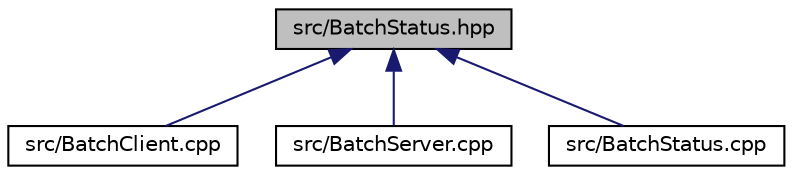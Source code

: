 digraph "src/BatchStatus.hpp"
{
 // LATEX_PDF_SIZE
  edge [fontname="Helvetica",fontsize="10",labelfontname="Helvetica",labelfontsize="10"];
  node [fontname="Helvetica",fontsize="10",shape=record];
  Node1 [label="src/BatchStatus.hpp",height=0.2,width=0.4,color="black", fillcolor="grey75", style="filled", fontcolor="black",tooltip=" "];
  Node1 -> Node2 [dir="back",color="midnightblue",fontsize="10",style="solid",fontname="Helvetica"];
  Node2 [label="src/BatchClient.cpp",height=0.2,width=0.4,color="black", fillcolor="white", style="filled",URL="$_batch_client_8cpp.html",tooltip=" "];
  Node1 -> Node3 [dir="back",color="midnightblue",fontsize="10",style="solid",fontname="Helvetica"];
  Node3 [label="src/BatchServer.cpp",height=0.2,width=0.4,color="black", fillcolor="white", style="filled",URL="$_batch_server_8cpp.html",tooltip=" "];
  Node1 -> Node4 [dir="back",color="midnightblue",fontsize="10",style="solid",fontname="Helvetica"];
  Node4 [label="src/BatchStatus.cpp",height=0.2,width=0.4,color="black", fillcolor="white", style="filled",URL="$_batch_status_8cpp.html",tooltip=" "];
}
